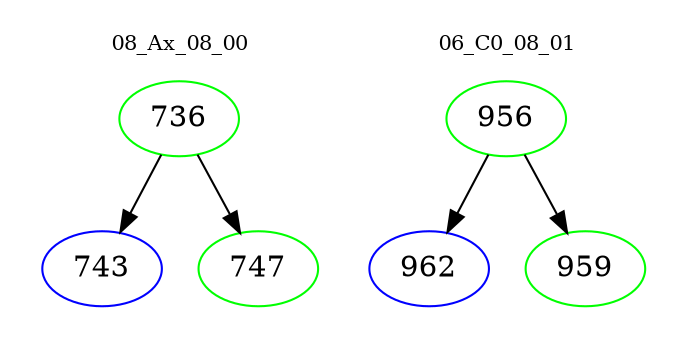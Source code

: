 digraph{
subgraph cluster_0 {
color = white
label = "08_Ax_08_00";
fontsize=10;
T0_736 [label="736", color="green"]
T0_736 -> T0_743 [color="black"]
T0_743 [label="743", color="blue"]
T0_736 -> T0_747 [color="black"]
T0_747 [label="747", color="green"]
}
subgraph cluster_1 {
color = white
label = "06_C0_08_01";
fontsize=10;
T1_956 [label="956", color="green"]
T1_956 -> T1_962 [color="black"]
T1_962 [label="962", color="blue"]
T1_956 -> T1_959 [color="black"]
T1_959 [label="959", color="green"]
}
}
